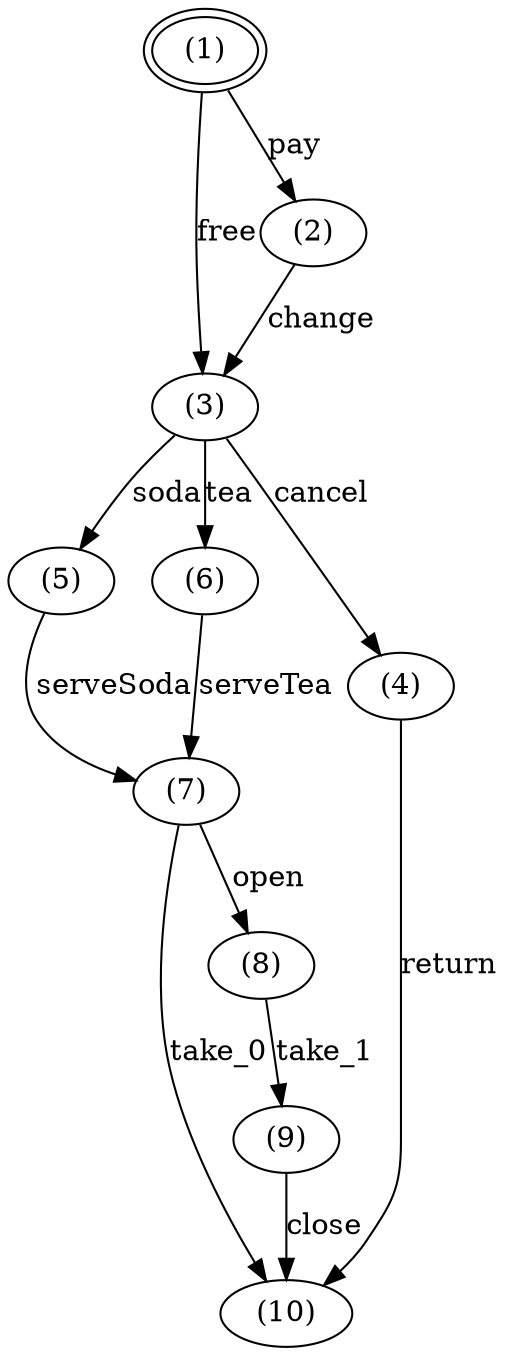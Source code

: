 digraph G {
center = TRUE;
mclimit = 10.0;
nodesep = 0.05;
node [ width=0.25, height=0.25, label="" ];
s0 [ peripheries=2 ];
s0 [label="(1)"];
s1 [label="(3)"];
s2 [label="(2)"];
s3 [label="(5)"];
s4 [label="(6)"];
s5 [label="(4)"];
s6 [label="(7)"];
s7 [label="(10)"];
s8 [label="(8)"];
s9 [label="(9)"];
s0->s1[label="free"];
s0->s2[label="pay"];
s1->s3[label="soda"];
s1->s4[label="tea"];
s1->s5[label="cancel"];
s2->s1[label="change"];
s3->s6[label="serveSoda"];
s4->s6[label="serveTea"];
s5->s7[label="return"];
s6->s7[label="take_0"];
s6->s8[label="open"];
s8->s9[label="take_1"];
s9->s7[label="close"];
}
